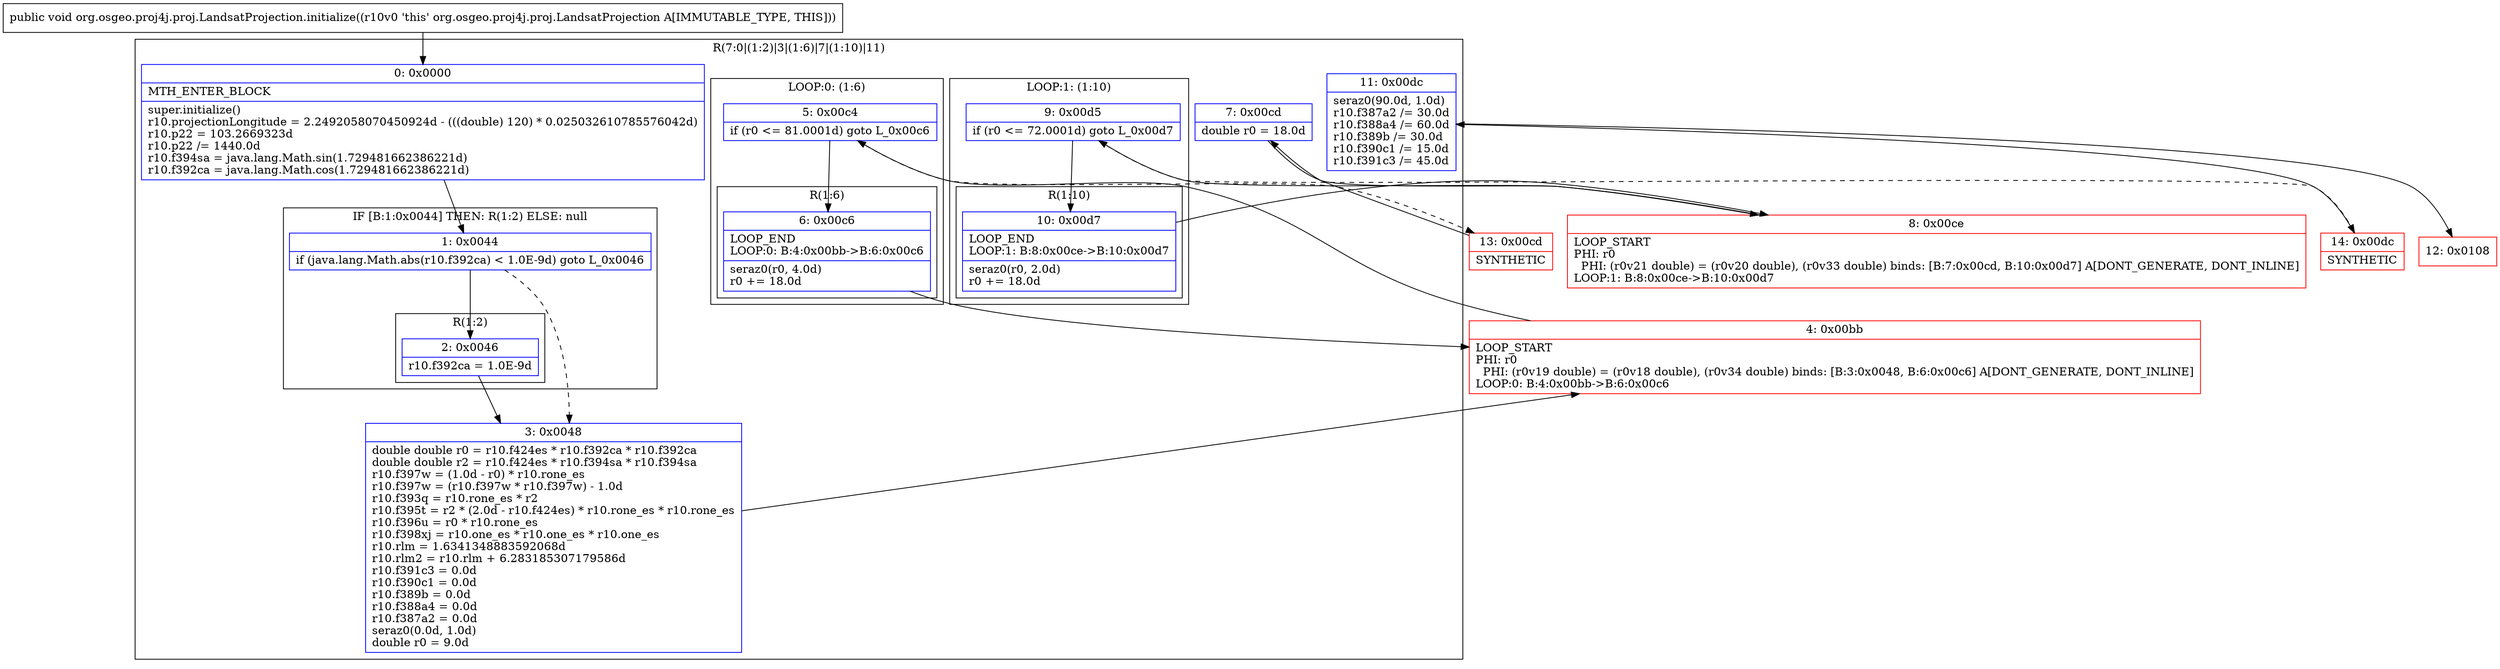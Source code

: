 digraph "CFG fororg.osgeo.proj4j.proj.LandsatProjection.initialize()V" {
subgraph cluster_Region_1108186118 {
label = "R(7:0|(1:2)|3|(1:6)|7|(1:10)|11)";
node [shape=record,color=blue];
Node_0 [shape=record,label="{0\:\ 0x0000|MTH_ENTER_BLOCK\l|super.initialize()\lr10.projectionLongitude = 2.2492058070450924d \- (((double) 120) * 0.025032610785576042d)\lr10.p22 = 103.2669323d\lr10.p22 \/= 1440.0d\lr10.f394sa = java.lang.Math.sin(1.729481662386221d)\lr10.f392ca = java.lang.Math.cos(1.729481662386221d)\l}"];
subgraph cluster_IfRegion_702754773 {
label = "IF [B:1:0x0044] THEN: R(1:2) ELSE: null";
node [shape=record,color=blue];
Node_1 [shape=record,label="{1\:\ 0x0044|if (java.lang.Math.abs(r10.f392ca) \< 1.0E\-9d) goto L_0x0046\l}"];
subgraph cluster_Region_2082799667 {
label = "R(1:2)";
node [shape=record,color=blue];
Node_2 [shape=record,label="{2\:\ 0x0046|r10.f392ca = 1.0E\-9d\l}"];
}
}
Node_3 [shape=record,label="{3\:\ 0x0048|double double r0 = r10.f424es * r10.f392ca * r10.f392ca\ldouble double r2 = r10.f424es * r10.f394sa * r10.f394sa\lr10.f397w = (1.0d \- r0) * r10.rone_es\lr10.f397w = (r10.f397w * r10.f397w) \- 1.0d\lr10.f393q = r10.rone_es * r2\lr10.f395t = r2 * (2.0d \- r10.f424es) * r10.rone_es * r10.rone_es\lr10.f396u = r0 * r10.rone_es\lr10.f398xj = r10.one_es * r10.one_es * r10.one_es\lr10.rlm = 1.6341348883592068d\lr10.rlm2 = r10.rlm + 6.283185307179586d\lr10.f391c3 = 0.0d\lr10.f390c1 = 0.0d\lr10.f389b = 0.0d\lr10.f388a4 = 0.0d\lr10.f387a2 = 0.0d\lseraz0(0.0d, 1.0d)\ldouble r0 = 9.0d\l}"];
subgraph cluster_LoopRegion_1968722526 {
label = "LOOP:0: (1:6)";
node [shape=record,color=blue];
Node_5 [shape=record,label="{5\:\ 0x00c4|if (r0 \<= 81.0001d) goto L_0x00c6\l}"];
subgraph cluster_Region_2131868919 {
label = "R(1:6)";
node [shape=record,color=blue];
Node_6 [shape=record,label="{6\:\ 0x00c6|LOOP_END\lLOOP:0: B:4:0x00bb\-\>B:6:0x00c6\l|seraz0(r0, 4.0d)\lr0 += 18.0d\l}"];
}
}
Node_7 [shape=record,label="{7\:\ 0x00cd|double r0 = 18.0d\l}"];
subgraph cluster_LoopRegion_706699877 {
label = "LOOP:1: (1:10)";
node [shape=record,color=blue];
Node_9 [shape=record,label="{9\:\ 0x00d5|if (r0 \<= 72.0001d) goto L_0x00d7\l}"];
subgraph cluster_Region_77360772 {
label = "R(1:10)";
node [shape=record,color=blue];
Node_10 [shape=record,label="{10\:\ 0x00d7|LOOP_END\lLOOP:1: B:8:0x00ce\-\>B:10:0x00d7\l|seraz0(r0, 2.0d)\lr0 += 18.0d\l}"];
}
}
Node_11 [shape=record,label="{11\:\ 0x00dc|seraz0(90.0d, 1.0d)\lr10.f387a2 \/= 30.0d\lr10.f388a4 \/= 60.0d\lr10.f389b \/= 30.0d\lr10.f390c1 \/= 15.0d\lr10.f391c3 \/= 45.0d\l}"];
}
Node_4 [shape=record,color=red,label="{4\:\ 0x00bb|LOOP_START\lPHI: r0 \l  PHI: (r0v19 double) = (r0v18 double), (r0v34 double) binds: [B:3:0x0048, B:6:0x00c6] A[DONT_GENERATE, DONT_INLINE]\lLOOP:0: B:4:0x00bb\-\>B:6:0x00c6\l}"];
Node_8 [shape=record,color=red,label="{8\:\ 0x00ce|LOOP_START\lPHI: r0 \l  PHI: (r0v21 double) = (r0v20 double), (r0v33 double) binds: [B:7:0x00cd, B:10:0x00d7] A[DONT_GENERATE, DONT_INLINE]\lLOOP:1: B:8:0x00ce\-\>B:10:0x00d7\l}"];
Node_12 [shape=record,color=red,label="{12\:\ 0x0108}"];
Node_13 [shape=record,color=red,label="{13\:\ 0x00cd|SYNTHETIC\l}"];
Node_14 [shape=record,color=red,label="{14\:\ 0x00dc|SYNTHETIC\l}"];
MethodNode[shape=record,label="{public void org.osgeo.proj4j.proj.LandsatProjection.initialize((r10v0 'this' org.osgeo.proj4j.proj.LandsatProjection A[IMMUTABLE_TYPE, THIS])) }"];
MethodNode -> Node_0;
Node_0 -> Node_1;
Node_1 -> Node_2;
Node_1 -> Node_3[style=dashed];
Node_2 -> Node_3;
Node_3 -> Node_4;
Node_5 -> Node_6;
Node_5 -> Node_13[style=dashed];
Node_6 -> Node_4;
Node_7 -> Node_8;
Node_9 -> Node_10;
Node_9 -> Node_14[style=dashed];
Node_10 -> Node_8;
Node_11 -> Node_12;
Node_4 -> Node_5;
Node_8 -> Node_9;
Node_13 -> Node_7;
Node_14 -> Node_11;
}

